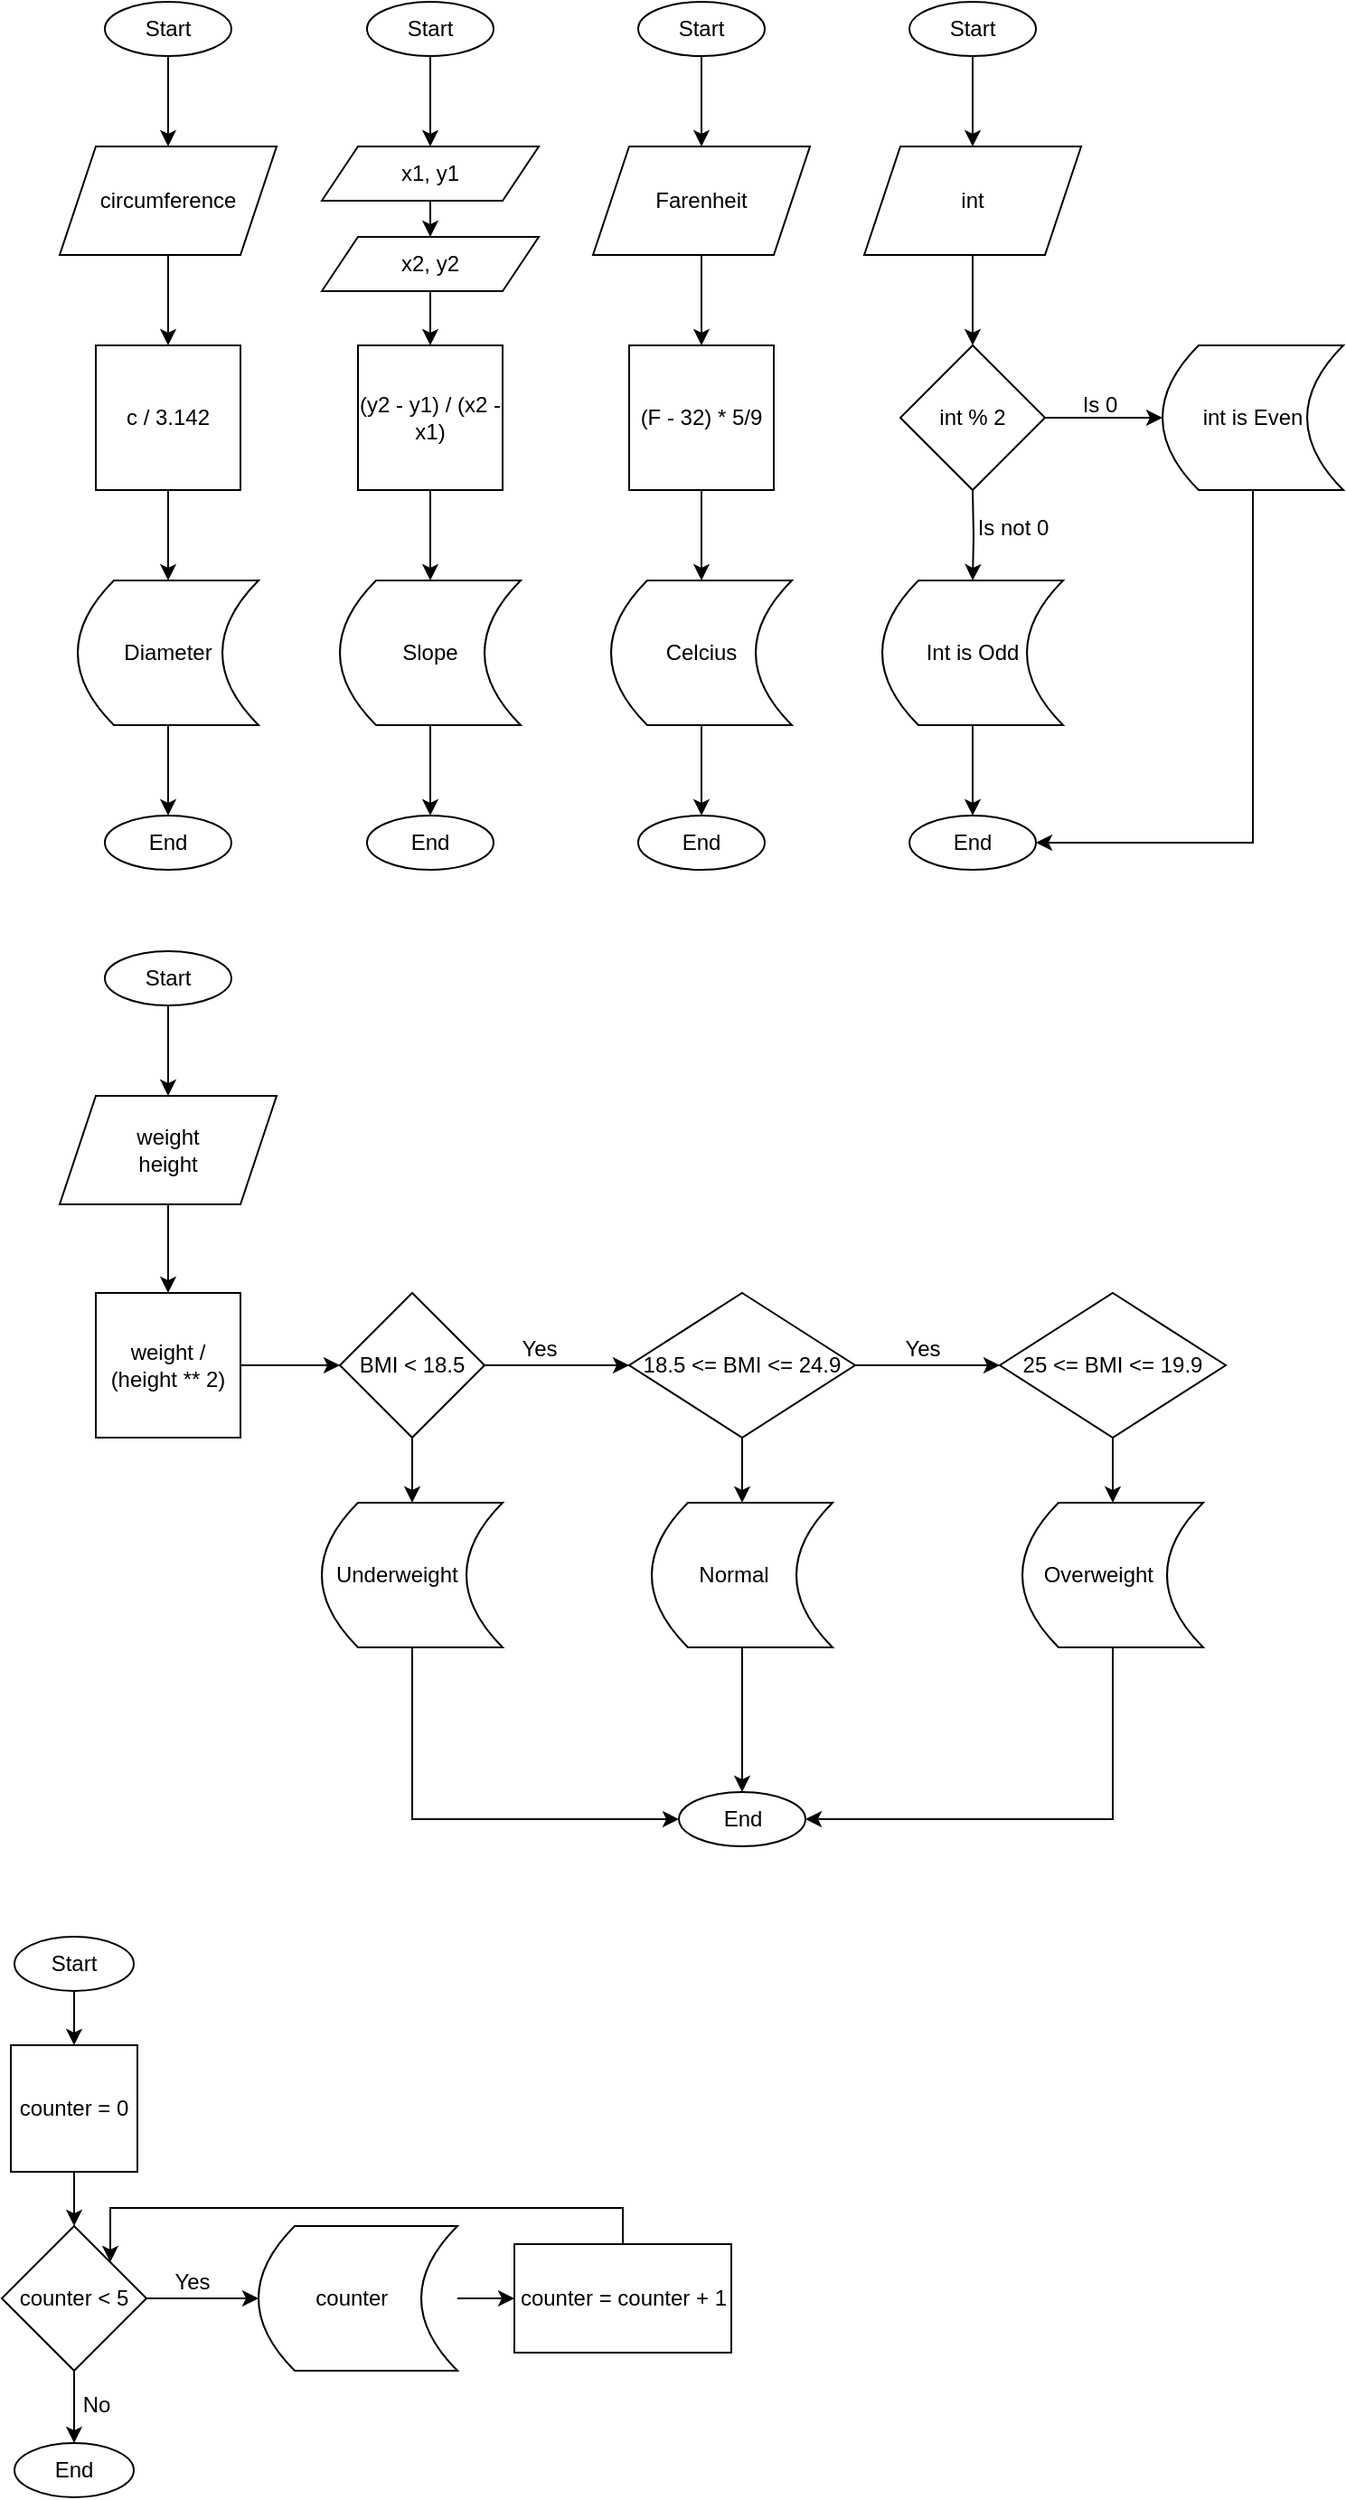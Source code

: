 <mxfile version="22.0.8" type="github">
  <diagram id="C5RBs43oDa-KdzZeNtuy" name="Page-1">
    <mxGraphModel dx="1155" dy="816" grid="1" gridSize="10" guides="1" tooltips="1" connect="1" arrows="1" fold="1" page="1" pageScale="1" pageWidth="827" pageHeight="2000" math="0" shadow="0">
      <root>
        <mxCell id="WIyWlLk6GJQsqaUBKTNV-0" />
        <mxCell id="WIyWlLk6GJQsqaUBKTNV-1" parent="WIyWlLk6GJQsqaUBKTNV-0" />
        <mxCell id="tHAQ9_R65JIWhHBERZZs-3" style="edgeStyle=orthogonalEdgeStyle;rounded=0;orthogonalLoop=1;jettySize=auto;html=1;" parent="WIyWlLk6GJQsqaUBKTNV-1" source="tHAQ9_R65JIWhHBERZZs-0" target="tHAQ9_R65JIWhHBERZZs-1" edge="1">
          <mxGeometry relative="1" as="geometry" />
        </mxCell>
        <mxCell id="tHAQ9_R65JIWhHBERZZs-0" value="Start" style="ellipse;whiteSpace=wrap;html=1;" parent="WIyWlLk6GJQsqaUBKTNV-1" vertex="1">
          <mxGeometry x="84" y="60" width="70" height="30" as="geometry" />
        </mxCell>
        <mxCell id="uW9bg_o3oEEQ5c6Waw9X-0" style="edgeStyle=orthogonalEdgeStyle;rounded=0;orthogonalLoop=1;jettySize=auto;html=1;" edge="1" parent="WIyWlLk6GJQsqaUBKTNV-1" source="tHAQ9_R65JIWhHBERZZs-1" target="tHAQ9_R65JIWhHBERZZs-4">
          <mxGeometry relative="1" as="geometry" />
        </mxCell>
        <mxCell id="tHAQ9_R65JIWhHBERZZs-1" value="circumference" style="shape=parallelogram;perimeter=parallelogramPerimeter;whiteSpace=wrap;html=1;fixedSize=1;" parent="WIyWlLk6GJQsqaUBKTNV-1" vertex="1">
          <mxGeometry x="59" y="140" width="120" height="60" as="geometry" />
        </mxCell>
        <mxCell id="uW9bg_o3oEEQ5c6Waw9X-2" style="edgeStyle=orthogonalEdgeStyle;rounded=0;orthogonalLoop=1;jettySize=auto;html=1;entryX=0.5;entryY=0;entryDx=0;entryDy=0;" edge="1" parent="WIyWlLk6GJQsqaUBKTNV-1" source="tHAQ9_R65JIWhHBERZZs-4" target="uW9bg_o3oEEQ5c6Waw9X-1">
          <mxGeometry relative="1" as="geometry" />
        </mxCell>
        <mxCell id="tHAQ9_R65JIWhHBERZZs-4" value="c /&amp;nbsp;3.142" style="whiteSpace=wrap;html=1;aspect=fixed;" parent="WIyWlLk6GJQsqaUBKTNV-1" vertex="1">
          <mxGeometry x="79" y="250" width="80" height="80" as="geometry" />
        </mxCell>
        <mxCell id="uW9bg_o3oEEQ5c6Waw9X-38" style="edgeStyle=orthogonalEdgeStyle;rounded=0;orthogonalLoop=1;jettySize=auto;html=1;entryX=0.5;entryY=0;entryDx=0;entryDy=0;" edge="1" parent="WIyWlLk6GJQsqaUBKTNV-1" source="uW9bg_o3oEEQ5c6Waw9X-1" target="uW9bg_o3oEEQ5c6Waw9X-37">
          <mxGeometry relative="1" as="geometry" />
        </mxCell>
        <mxCell id="uW9bg_o3oEEQ5c6Waw9X-1" value="Diameter" style="shape=dataStorage;whiteSpace=wrap;html=1;fixedSize=1;" vertex="1" parent="WIyWlLk6GJQsqaUBKTNV-1">
          <mxGeometry x="69" y="380" width="100" height="80" as="geometry" />
        </mxCell>
        <mxCell id="uW9bg_o3oEEQ5c6Waw9X-3" style="edgeStyle=orthogonalEdgeStyle;rounded=0;orthogonalLoop=1;jettySize=auto;html=1;" edge="1" parent="WIyWlLk6GJQsqaUBKTNV-1" source="uW9bg_o3oEEQ5c6Waw9X-4" target="uW9bg_o3oEEQ5c6Waw9X-5">
          <mxGeometry relative="1" as="geometry" />
        </mxCell>
        <mxCell id="uW9bg_o3oEEQ5c6Waw9X-4" value="Start" style="ellipse;whiteSpace=wrap;html=1;" vertex="1" parent="WIyWlLk6GJQsqaUBKTNV-1">
          <mxGeometry x="229" y="60" width="70" height="30" as="geometry" />
        </mxCell>
        <mxCell id="uW9bg_o3oEEQ5c6Waw9X-7" style="edgeStyle=orthogonalEdgeStyle;rounded=0;orthogonalLoop=1;jettySize=auto;html=1;" edge="1" parent="WIyWlLk6GJQsqaUBKTNV-1" source="uW9bg_o3oEEQ5c6Waw9X-5" target="uW9bg_o3oEEQ5c6Waw9X-6">
          <mxGeometry relative="1" as="geometry" />
        </mxCell>
        <mxCell id="uW9bg_o3oEEQ5c6Waw9X-5" value="x1, y1" style="shape=parallelogram;perimeter=parallelogramPerimeter;whiteSpace=wrap;html=1;fixedSize=1;" vertex="1" parent="WIyWlLk6GJQsqaUBKTNV-1">
          <mxGeometry x="204" y="140" width="120" height="30" as="geometry" />
        </mxCell>
        <mxCell id="uW9bg_o3oEEQ5c6Waw9X-9" style="edgeStyle=orthogonalEdgeStyle;rounded=0;orthogonalLoop=1;jettySize=auto;html=1;" edge="1" parent="WIyWlLk6GJQsqaUBKTNV-1" source="uW9bg_o3oEEQ5c6Waw9X-6" target="uW9bg_o3oEEQ5c6Waw9X-8">
          <mxGeometry relative="1" as="geometry" />
        </mxCell>
        <mxCell id="uW9bg_o3oEEQ5c6Waw9X-6" value="x2, y2" style="shape=parallelogram;perimeter=parallelogramPerimeter;whiteSpace=wrap;html=1;fixedSize=1;" vertex="1" parent="WIyWlLk6GJQsqaUBKTNV-1">
          <mxGeometry x="204" y="190" width="120" height="30" as="geometry" />
        </mxCell>
        <mxCell id="uW9bg_o3oEEQ5c6Waw9X-8" value="(y2 - y1) / (x2 - x1)" style="whiteSpace=wrap;html=1;aspect=fixed;" vertex="1" parent="WIyWlLk6GJQsqaUBKTNV-1">
          <mxGeometry x="224" y="250" width="80" height="80" as="geometry" />
        </mxCell>
        <mxCell id="uW9bg_o3oEEQ5c6Waw9X-10" style="edgeStyle=orthogonalEdgeStyle;rounded=0;orthogonalLoop=1;jettySize=auto;html=1;entryX=0.5;entryY=0;entryDx=0;entryDy=0;" edge="1" parent="WIyWlLk6GJQsqaUBKTNV-1" target="uW9bg_o3oEEQ5c6Waw9X-11" source="uW9bg_o3oEEQ5c6Waw9X-8">
          <mxGeometry relative="1" as="geometry">
            <mxPoint x="264" y="360" as="sourcePoint" />
          </mxGeometry>
        </mxCell>
        <mxCell id="uW9bg_o3oEEQ5c6Waw9X-43" style="edgeStyle=orthogonalEdgeStyle;rounded=0;orthogonalLoop=1;jettySize=auto;html=1;" edge="1" parent="WIyWlLk6GJQsqaUBKTNV-1" source="uW9bg_o3oEEQ5c6Waw9X-11" target="uW9bg_o3oEEQ5c6Waw9X-41">
          <mxGeometry relative="1" as="geometry" />
        </mxCell>
        <mxCell id="uW9bg_o3oEEQ5c6Waw9X-11" value="Slope" style="shape=dataStorage;whiteSpace=wrap;html=1;fixedSize=1;" vertex="1" parent="WIyWlLk6GJQsqaUBKTNV-1">
          <mxGeometry x="214" y="380" width="100" height="80" as="geometry" />
        </mxCell>
        <mxCell id="uW9bg_o3oEEQ5c6Waw9X-12" style="edgeStyle=orthogonalEdgeStyle;rounded=0;orthogonalLoop=1;jettySize=auto;html=1;" edge="1" parent="WIyWlLk6GJQsqaUBKTNV-1" source="uW9bg_o3oEEQ5c6Waw9X-13" target="uW9bg_o3oEEQ5c6Waw9X-15">
          <mxGeometry relative="1" as="geometry" />
        </mxCell>
        <mxCell id="uW9bg_o3oEEQ5c6Waw9X-13" value="Start" style="ellipse;whiteSpace=wrap;html=1;" vertex="1" parent="WIyWlLk6GJQsqaUBKTNV-1">
          <mxGeometry x="379" y="60" width="70" height="30" as="geometry" />
        </mxCell>
        <mxCell id="uW9bg_o3oEEQ5c6Waw9X-14" style="edgeStyle=orthogonalEdgeStyle;rounded=0;orthogonalLoop=1;jettySize=auto;html=1;" edge="1" parent="WIyWlLk6GJQsqaUBKTNV-1" source="uW9bg_o3oEEQ5c6Waw9X-15" target="uW9bg_o3oEEQ5c6Waw9X-17">
          <mxGeometry relative="1" as="geometry" />
        </mxCell>
        <mxCell id="uW9bg_o3oEEQ5c6Waw9X-15" value="Farenheit" style="shape=parallelogram;perimeter=parallelogramPerimeter;whiteSpace=wrap;html=1;fixedSize=1;" vertex="1" parent="WIyWlLk6GJQsqaUBKTNV-1">
          <mxGeometry x="354" y="140" width="120" height="60" as="geometry" />
        </mxCell>
        <mxCell id="uW9bg_o3oEEQ5c6Waw9X-16" style="edgeStyle=orthogonalEdgeStyle;rounded=0;orthogonalLoop=1;jettySize=auto;html=1;entryX=0.5;entryY=0;entryDx=0;entryDy=0;" edge="1" parent="WIyWlLk6GJQsqaUBKTNV-1" source="uW9bg_o3oEEQ5c6Waw9X-17" target="uW9bg_o3oEEQ5c6Waw9X-18">
          <mxGeometry relative="1" as="geometry" />
        </mxCell>
        <mxCell id="uW9bg_o3oEEQ5c6Waw9X-17" value="(F - 32) * 5/9" style="whiteSpace=wrap;html=1;aspect=fixed;" vertex="1" parent="WIyWlLk6GJQsqaUBKTNV-1">
          <mxGeometry x="374" y="250" width="80" height="80" as="geometry" />
        </mxCell>
        <mxCell id="uW9bg_o3oEEQ5c6Waw9X-44" style="edgeStyle=orthogonalEdgeStyle;rounded=0;orthogonalLoop=1;jettySize=auto;html=1;" edge="1" parent="WIyWlLk6GJQsqaUBKTNV-1" source="uW9bg_o3oEEQ5c6Waw9X-18" target="uW9bg_o3oEEQ5c6Waw9X-40">
          <mxGeometry relative="1" as="geometry" />
        </mxCell>
        <mxCell id="uW9bg_o3oEEQ5c6Waw9X-18" value="Celcius" style="shape=dataStorage;whiteSpace=wrap;html=1;fixedSize=1;" vertex="1" parent="WIyWlLk6GJQsqaUBKTNV-1">
          <mxGeometry x="364" y="380" width="100" height="80" as="geometry" />
        </mxCell>
        <mxCell id="uW9bg_o3oEEQ5c6Waw9X-19" style="edgeStyle=orthogonalEdgeStyle;rounded=0;orthogonalLoop=1;jettySize=auto;html=1;" edge="1" parent="WIyWlLk6GJQsqaUBKTNV-1" source="uW9bg_o3oEEQ5c6Waw9X-20" target="uW9bg_o3oEEQ5c6Waw9X-22">
          <mxGeometry relative="1" as="geometry" />
        </mxCell>
        <mxCell id="uW9bg_o3oEEQ5c6Waw9X-20" value="Start" style="ellipse;whiteSpace=wrap;html=1;" vertex="1" parent="WIyWlLk6GJQsqaUBKTNV-1">
          <mxGeometry x="529" y="60" width="70" height="30" as="geometry" />
        </mxCell>
        <mxCell id="uW9bg_o3oEEQ5c6Waw9X-21" style="edgeStyle=orthogonalEdgeStyle;rounded=0;orthogonalLoop=1;jettySize=auto;html=1;" edge="1" parent="WIyWlLk6GJQsqaUBKTNV-1" source="uW9bg_o3oEEQ5c6Waw9X-22">
          <mxGeometry relative="1" as="geometry">
            <mxPoint x="564" y="250" as="targetPoint" />
          </mxGeometry>
        </mxCell>
        <mxCell id="uW9bg_o3oEEQ5c6Waw9X-22" value="int" style="shape=parallelogram;perimeter=parallelogramPerimeter;whiteSpace=wrap;html=1;fixedSize=1;" vertex="1" parent="WIyWlLk6GJQsqaUBKTNV-1">
          <mxGeometry x="504" y="140" width="120" height="60" as="geometry" />
        </mxCell>
        <mxCell id="uW9bg_o3oEEQ5c6Waw9X-23" style="edgeStyle=orthogonalEdgeStyle;rounded=0;orthogonalLoop=1;jettySize=auto;html=1;entryX=0.5;entryY=0;entryDx=0;entryDy=0;" edge="1" parent="WIyWlLk6GJQsqaUBKTNV-1" target="uW9bg_o3oEEQ5c6Waw9X-25">
          <mxGeometry relative="1" as="geometry">
            <mxPoint x="564" y="330" as="sourcePoint" />
          </mxGeometry>
        </mxCell>
        <mxCell id="uW9bg_o3oEEQ5c6Waw9X-46" style="edgeStyle=orthogonalEdgeStyle;rounded=0;orthogonalLoop=1;jettySize=auto;html=1;entryX=0.5;entryY=0;entryDx=0;entryDy=0;" edge="1" parent="WIyWlLk6GJQsqaUBKTNV-1" source="uW9bg_o3oEEQ5c6Waw9X-25" target="uW9bg_o3oEEQ5c6Waw9X-39">
          <mxGeometry relative="1" as="geometry" />
        </mxCell>
        <mxCell id="uW9bg_o3oEEQ5c6Waw9X-25" value="Int is Odd" style="shape=dataStorage;whiteSpace=wrap;html=1;fixedSize=1;" vertex="1" parent="WIyWlLk6GJQsqaUBKTNV-1">
          <mxGeometry x="514" y="380" width="100" height="80" as="geometry" />
        </mxCell>
        <mxCell id="uW9bg_o3oEEQ5c6Waw9X-28" value="" style="edgeStyle=orthogonalEdgeStyle;rounded=0;orthogonalLoop=1;jettySize=auto;html=1;entryX=0;entryY=0.5;entryDx=0;entryDy=0;" edge="1" parent="WIyWlLk6GJQsqaUBKTNV-1" source="uW9bg_o3oEEQ5c6Waw9X-26" target="uW9bg_o3oEEQ5c6Waw9X-29">
          <mxGeometry relative="1" as="geometry">
            <mxPoint x="649" y="320" as="targetPoint" />
          </mxGeometry>
        </mxCell>
        <mxCell id="uW9bg_o3oEEQ5c6Waw9X-26" value="int % 2" style="rhombus;whiteSpace=wrap;html=1;" vertex="1" parent="WIyWlLk6GJQsqaUBKTNV-1">
          <mxGeometry x="524" y="250" width="80" height="80" as="geometry" />
        </mxCell>
        <mxCell id="uW9bg_o3oEEQ5c6Waw9X-47" style="edgeStyle=orthogonalEdgeStyle;rounded=0;orthogonalLoop=1;jettySize=auto;html=1;entryX=1;entryY=0.5;entryDx=0;entryDy=0;" edge="1" parent="WIyWlLk6GJQsqaUBKTNV-1" source="uW9bg_o3oEEQ5c6Waw9X-29" target="uW9bg_o3oEEQ5c6Waw9X-39">
          <mxGeometry relative="1" as="geometry">
            <Array as="points">
              <mxPoint x="719" y="525" />
            </Array>
          </mxGeometry>
        </mxCell>
        <mxCell id="uW9bg_o3oEEQ5c6Waw9X-29" value="int is Even" style="shape=dataStorage;whiteSpace=wrap;html=1;fixedSize=1;" vertex="1" parent="WIyWlLk6GJQsqaUBKTNV-1">
          <mxGeometry x="669" y="250" width="100" height="80" as="geometry" />
        </mxCell>
        <mxCell id="uW9bg_o3oEEQ5c6Waw9X-30" value="Is 0" style="text;html=1;align=center;verticalAlign=middle;resizable=0;points=[];autosize=1;strokeColor=none;fillColor=none;" vertex="1" parent="WIyWlLk6GJQsqaUBKTNV-1">
          <mxGeometry x="614" y="268" width="40" height="30" as="geometry" />
        </mxCell>
        <mxCell id="uW9bg_o3oEEQ5c6Waw9X-31" value="Is not 0" style="text;html=1;align=center;verticalAlign=middle;resizable=0;points=[];autosize=1;strokeColor=none;fillColor=none;" vertex="1" parent="WIyWlLk6GJQsqaUBKTNV-1">
          <mxGeometry x="556" y="336" width="60" height="30" as="geometry" />
        </mxCell>
        <mxCell id="uW9bg_o3oEEQ5c6Waw9X-37" value="End" style="ellipse;whiteSpace=wrap;html=1;" vertex="1" parent="WIyWlLk6GJQsqaUBKTNV-1">
          <mxGeometry x="84" y="510" width="70" height="30" as="geometry" />
        </mxCell>
        <mxCell id="uW9bg_o3oEEQ5c6Waw9X-39" value="End" style="ellipse;whiteSpace=wrap;html=1;" vertex="1" parent="WIyWlLk6GJQsqaUBKTNV-1">
          <mxGeometry x="529" y="510" width="70" height="30" as="geometry" />
        </mxCell>
        <mxCell id="uW9bg_o3oEEQ5c6Waw9X-40" value="End" style="ellipse;whiteSpace=wrap;html=1;" vertex="1" parent="WIyWlLk6GJQsqaUBKTNV-1">
          <mxGeometry x="379" y="510" width="70" height="30" as="geometry" />
        </mxCell>
        <mxCell id="uW9bg_o3oEEQ5c6Waw9X-41" value="End" style="ellipse;whiteSpace=wrap;html=1;" vertex="1" parent="WIyWlLk6GJQsqaUBKTNV-1">
          <mxGeometry x="229" y="510" width="70" height="30" as="geometry" />
        </mxCell>
        <mxCell id="uW9bg_o3oEEQ5c6Waw9X-48" style="edgeStyle=orthogonalEdgeStyle;rounded=0;orthogonalLoop=1;jettySize=auto;html=1;" edge="1" parent="WIyWlLk6GJQsqaUBKTNV-1" source="uW9bg_o3oEEQ5c6Waw9X-49" target="uW9bg_o3oEEQ5c6Waw9X-51">
          <mxGeometry relative="1" as="geometry" />
        </mxCell>
        <mxCell id="uW9bg_o3oEEQ5c6Waw9X-49" value="Start" style="ellipse;whiteSpace=wrap;html=1;" vertex="1" parent="WIyWlLk6GJQsqaUBKTNV-1">
          <mxGeometry x="84" y="585" width="70" height="30" as="geometry" />
        </mxCell>
        <mxCell id="uW9bg_o3oEEQ5c6Waw9X-50" style="edgeStyle=orthogonalEdgeStyle;rounded=0;orthogonalLoop=1;jettySize=auto;html=1;" edge="1" parent="WIyWlLk6GJQsqaUBKTNV-1" source="uW9bg_o3oEEQ5c6Waw9X-51" target="uW9bg_o3oEEQ5c6Waw9X-62">
          <mxGeometry relative="1" as="geometry">
            <mxPoint x="119" y="775" as="targetPoint" />
          </mxGeometry>
        </mxCell>
        <mxCell id="uW9bg_o3oEEQ5c6Waw9X-51" value="weight&lt;br&gt;height" style="shape=parallelogram;perimeter=parallelogramPerimeter;whiteSpace=wrap;html=1;fixedSize=1;" vertex="1" parent="WIyWlLk6GJQsqaUBKTNV-1">
          <mxGeometry x="59" y="665" width="120" height="60" as="geometry" />
        </mxCell>
        <mxCell id="uW9bg_o3oEEQ5c6Waw9X-79" style="edgeStyle=orthogonalEdgeStyle;rounded=0;orthogonalLoop=1;jettySize=auto;html=1;entryX=0;entryY=0.5;entryDx=0;entryDy=0;" edge="1" parent="WIyWlLk6GJQsqaUBKTNV-1" source="uW9bg_o3oEEQ5c6Waw9X-54" target="uW9bg_o3oEEQ5c6Waw9X-61">
          <mxGeometry relative="1" as="geometry">
            <Array as="points">
              <mxPoint x="254" y="1065" />
            </Array>
          </mxGeometry>
        </mxCell>
        <mxCell id="uW9bg_o3oEEQ5c6Waw9X-54" value="Underweight&amp;nbsp; &amp;nbsp; &amp;nbsp;" style="shape=dataStorage;whiteSpace=wrap;html=1;fixedSize=1;" vertex="1" parent="WIyWlLk6GJQsqaUBKTNV-1">
          <mxGeometry x="204" y="890" width="100" height="80" as="geometry" />
        </mxCell>
        <mxCell id="uW9bg_o3oEEQ5c6Waw9X-61" value="End" style="ellipse;whiteSpace=wrap;html=1;" vertex="1" parent="WIyWlLk6GJQsqaUBKTNV-1">
          <mxGeometry x="401.5" y="1050" width="70" height="30" as="geometry" />
        </mxCell>
        <mxCell id="uW9bg_o3oEEQ5c6Waw9X-65" style="edgeStyle=orthogonalEdgeStyle;rounded=0;orthogonalLoop=1;jettySize=auto;html=1;entryX=0;entryY=0.5;entryDx=0;entryDy=0;" edge="1" parent="WIyWlLk6GJQsqaUBKTNV-1" source="uW9bg_o3oEEQ5c6Waw9X-62" target="uW9bg_o3oEEQ5c6Waw9X-64">
          <mxGeometry relative="1" as="geometry" />
        </mxCell>
        <mxCell id="uW9bg_o3oEEQ5c6Waw9X-62" value="weight / (height ** 2)" style="whiteSpace=wrap;html=1;aspect=fixed;" vertex="1" parent="WIyWlLk6GJQsqaUBKTNV-1">
          <mxGeometry x="79" y="774" width="80" height="80" as="geometry" />
        </mxCell>
        <mxCell id="uW9bg_o3oEEQ5c6Waw9X-68" value="" style="edgeStyle=orthogonalEdgeStyle;rounded=0;orthogonalLoop=1;jettySize=auto;html=1;" edge="1" parent="WIyWlLk6GJQsqaUBKTNV-1" source="uW9bg_o3oEEQ5c6Waw9X-64" target="uW9bg_o3oEEQ5c6Waw9X-67">
          <mxGeometry relative="1" as="geometry" />
        </mxCell>
        <mxCell id="uW9bg_o3oEEQ5c6Waw9X-76" style="edgeStyle=orthogonalEdgeStyle;rounded=0;orthogonalLoop=1;jettySize=auto;html=1;" edge="1" parent="WIyWlLk6GJQsqaUBKTNV-1" source="uW9bg_o3oEEQ5c6Waw9X-64" target="uW9bg_o3oEEQ5c6Waw9X-54">
          <mxGeometry relative="1" as="geometry" />
        </mxCell>
        <mxCell id="uW9bg_o3oEEQ5c6Waw9X-64" value="BMI &amp;lt; 18.5" style="rhombus;whiteSpace=wrap;html=1;" vertex="1" parent="WIyWlLk6GJQsqaUBKTNV-1">
          <mxGeometry x="214" y="774" width="80" height="80" as="geometry" />
        </mxCell>
        <mxCell id="uW9bg_o3oEEQ5c6Waw9X-70" value="" style="edgeStyle=orthogonalEdgeStyle;rounded=0;orthogonalLoop=1;jettySize=auto;html=1;" edge="1" parent="WIyWlLk6GJQsqaUBKTNV-1" source="uW9bg_o3oEEQ5c6Waw9X-67" target="uW9bg_o3oEEQ5c6Waw9X-69">
          <mxGeometry relative="1" as="geometry" />
        </mxCell>
        <mxCell id="uW9bg_o3oEEQ5c6Waw9X-77" style="edgeStyle=orthogonalEdgeStyle;rounded=0;orthogonalLoop=1;jettySize=auto;html=1;" edge="1" parent="WIyWlLk6GJQsqaUBKTNV-1" source="uW9bg_o3oEEQ5c6Waw9X-67" target="uW9bg_o3oEEQ5c6Waw9X-75">
          <mxGeometry relative="1" as="geometry" />
        </mxCell>
        <mxCell id="uW9bg_o3oEEQ5c6Waw9X-67" value="18.5 &amp;lt;= BMI &amp;lt;= 24.9" style="rhombus;whiteSpace=wrap;html=1;" vertex="1" parent="WIyWlLk6GJQsqaUBKTNV-1">
          <mxGeometry x="374" y="774" width="125" height="80" as="geometry" />
        </mxCell>
        <mxCell id="uW9bg_o3oEEQ5c6Waw9X-78" style="edgeStyle=orthogonalEdgeStyle;rounded=0;orthogonalLoop=1;jettySize=auto;html=1;" edge="1" parent="WIyWlLk6GJQsqaUBKTNV-1" source="uW9bg_o3oEEQ5c6Waw9X-69" target="uW9bg_o3oEEQ5c6Waw9X-74">
          <mxGeometry relative="1" as="geometry" />
        </mxCell>
        <mxCell id="uW9bg_o3oEEQ5c6Waw9X-69" value="25 &amp;lt;= BMI &amp;lt;= 19.9" style="rhombus;whiteSpace=wrap;html=1;" vertex="1" parent="WIyWlLk6GJQsqaUBKTNV-1">
          <mxGeometry x="579" y="774" width="125" height="80" as="geometry" />
        </mxCell>
        <mxCell id="uW9bg_o3oEEQ5c6Waw9X-71" value="Yes" style="text;html=1;align=center;verticalAlign=middle;resizable=0;points=[];autosize=1;strokeColor=none;fillColor=none;" vertex="1" parent="WIyWlLk6GJQsqaUBKTNV-1">
          <mxGeometry x="304" y="790" width="40" height="30" as="geometry" />
        </mxCell>
        <mxCell id="uW9bg_o3oEEQ5c6Waw9X-72" value="Yes" style="text;html=1;align=center;verticalAlign=middle;resizable=0;points=[];autosize=1;strokeColor=none;fillColor=none;" vertex="1" parent="WIyWlLk6GJQsqaUBKTNV-1">
          <mxGeometry x="516" y="790" width="40" height="30" as="geometry" />
        </mxCell>
        <mxCell id="uW9bg_o3oEEQ5c6Waw9X-81" style="edgeStyle=orthogonalEdgeStyle;rounded=0;orthogonalLoop=1;jettySize=auto;html=1;entryX=1;entryY=0.5;entryDx=0;entryDy=0;" edge="1" parent="WIyWlLk6GJQsqaUBKTNV-1" source="uW9bg_o3oEEQ5c6Waw9X-74" target="uW9bg_o3oEEQ5c6Waw9X-61">
          <mxGeometry relative="1" as="geometry">
            <Array as="points">
              <mxPoint x="642" y="1065" />
            </Array>
          </mxGeometry>
        </mxCell>
        <mxCell id="uW9bg_o3oEEQ5c6Waw9X-74" value="Overweight&amp;nbsp; &amp;nbsp; &amp;nbsp;" style="shape=dataStorage;whiteSpace=wrap;html=1;fixedSize=1;" vertex="1" parent="WIyWlLk6GJQsqaUBKTNV-1">
          <mxGeometry x="591.5" y="890" width="100" height="80" as="geometry" />
        </mxCell>
        <mxCell id="uW9bg_o3oEEQ5c6Waw9X-80" style="edgeStyle=orthogonalEdgeStyle;rounded=0;orthogonalLoop=1;jettySize=auto;html=1;" edge="1" parent="WIyWlLk6GJQsqaUBKTNV-1" source="uW9bg_o3oEEQ5c6Waw9X-75" target="uW9bg_o3oEEQ5c6Waw9X-61">
          <mxGeometry relative="1" as="geometry" />
        </mxCell>
        <mxCell id="uW9bg_o3oEEQ5c6Waw9X-75" value="Normal&amp;nbsp; &amp;nbsp;" style="shape=dataStorage;whiteSpace=wrap;html=1;fixedSize=1;" vertex="1" parent="WIyWlLk6GJQsqaUBKTNV-1">
          <mxGeometry x="386.5" y="890" width="100" height="80" as="geometry" />
        </mxCell>
        <mxCell id="uW9bg_o3oEEQ5c6Waw9X-87" style="edgeStyle=orthogonalEdgeStyle;rounded=0;orthogonalLoop=1;jettySize=auto;html=1;" edge="1" parent="WIyWlLk6GJQsqaUBKTNV-1" source="uW9bg_o3oEEQ5c6Waw9X-82" target="uW9bg_o3oEEQ5c6Waw9X-86">
          <mxGeometry relative="1" as="geometry" />
        </mxCell>
        <mxCell id="uW9bg_o3oEEQ5c6Waw9X-82" value="Start" style="ellipse;whiteSpace=wrap;html=1;" vertex="1" parent="WIyWlLk6GJQsqaUBKTNV-1">
          <mxGeometry x="34" y="1130" width="66" height="30" as="geometry" />
        </mxCell>
        <mxCell id="uW9bg_o3oEEQ5c6Waw9X-88" style="edgeStyle=orthogonalEdgeStyle;rounded=0;orthogonalLoop=1;jettySize=auto;html=1;entryX=0.5;entryY=0;entryDx=0;entryDy=0;" edge="1" parent="WIyWlLk6GJQsqaUBKTNV-1" source="uW9bg_o3oEEQ5c6Waw9X-86" target="uW9bg_o3oEEQ5c6Waw9X-91">
          <mxGeometry relative="1" as="geometry">
            <mxPoint x="67" y="1300" as="targetPoint" />
          </mxGeometry>
        </mxCell>
        <mxCell id="uW9bg_o3oEEQ5c6Waw9X-86" value="counter = 0" style="whiteSpace=wrap;html=1;aspect=fixed;" vertex="1" parent="WIyWlLk6GJQsqaUBKTNV-1">
          <mxGeometry x="32" y="1190" width="70" height="70" as="geometry" />
        </mxCell>
        <mxCell id="uW9bg_o3oEEQ5c6Waw9X-94" style="edgeStyle=orthogonalEdgeStyle;rounded=0;orthogonalLoop=1;jettySize=auto;html=1;" edge="1" parent="WIyWlLk6GJQsqaUBKTNV-1" source="uW9bg_o3oEEQ5c6Waw9X-91" target="uW9bg_o3oEEQ5c6Waw9X-93">
          <mxGeometry relative="1" as="geometry" />
        </mxCell>
        <mxCell id="uW9bg_o3oEEQ5c6Waw9X-101" style="edgeStyle=orthogonalEdgeStyle;rounded=0;orthogonalLoop=1;jettySize=auto;html=1;" edge="1" parent="WIyWlLk6GJQsqaUBKTNV-1" source="uW9bg_o3oEEQ5c6Waw9X-91" target="uW9bg_o3oEEQ5c6Waw9X-100">
          <mxGeometry relative="1" as="geometry" />
        </mxCell>
        <mxCell id="uW9bg_o3oEEQ5c6Waw9X-91" value="counter &amp;lt; 5" style="rhombus;whiteSpace=wrap;html=1;" vertex="1" parent="WIyWlLk6GJQsqaUBKTNV-1">
          <mxGeometry x="27" y="1290" width="80" height="80" as="geometry" />
        </mxCell>
        <mxCell id="uW9bg_o3oEEQ5c6Waw9X-96" value="" style="edgeStyle=orthogonalEdgeStyle;rounded=0;orthogonalLoop=1;jettySize=auto;html=1;" edge="1" parent="WIyWlLk6GJQsqaUBKTNV-1" source="uW9bg_o3oEEQ5c6Waw9X-93" target="uW9bg_o3oEEQ5c6Waw9X-95">
          <mxGeometry relative="1" as="geometry" />
        </mxCell>
        <mxCell id="uW9bg_o3oEEQ5c6Waw9X-93" value="counter&amp;nbsp;&amp;nbsp;" style="shape=dataStorage;whiteSpace=wrap;html=1;fixedSize=1;" vertex="1" parent="WIyWlLk6GJQsqaUBKTNV-1">
          <mxGeometry x="169" y="1290" width="110" height="80" as="geometry" />
        </mxCell>
        <mxCell id="uW9bg_o3oEEQ5c6Waw9X-97" style="edgeStyle=orthogonalEdgeStyle;rounded=0;orthogonalLoop=1;jettySize=auto;html=1;entryX=1;entryY=0;entryDx=0;entryDy=0;exitX=0.5;exitY=0;exitDx=0;exitDy=0;" edge="1" parent="WIyWlLk6GJQsqaUBKTNV-1" source="uW9bg_o3oEEQ5c6Waw9X-95" target="uW9bg_o3oEEQ5c6Waw9X-91">
          <mxGeometry relative="1" as="geometry">
            <Array as="points">
              <mxPoint x="371" y="1280" />
              <mxPoint x="87" y="1280" />
            </Array>
          </mxGeometry>
        </mxCell>
        <mxCell id="uW9bg_o3oEEQ5c6Waw9X-95" value="counter = counter + 1" style="whiteSpace=wrap;html=1;" vertex="1" parent="WIyWlLk6GJQsqaUBKTNV-1">
          <mxGeometry x="310.5" y="1300" width="120" height="60" as="geometry" />
        </mxCell>
        <mxCell id="uW9bg_o3oEEQ5c6Waw9X-98" value="Yes" style="text;html=1;align=center;verticalAlign=middle;resizable=0;points=[];autosize=1;strokeColor=none;fillColor=none;" vertex="1" parent="WIyWlLk6GJQsqaUBKTNV-1">
          <mxGeometry x="112" y="1306" width="40" height="30" as="geometry" />
        </mxCell>
        <mxCell id="uW9bg_o3oEEQ5c6Waw9X-99" value="No" style="text;html=1;align=center;verticalAlign=middle;resizable=0;points=[];autosize=1;strokeColor=none;fillColor=none;" vertex="1" parent="WIyWlLk6GJQsqaUBKTNV-1">
          <mxGeometry x="59" y="1374" width="40" height="30" as="geometry" />
        </mxCell>
        <mxCell id="uW9bg_o3oEEQ5c6Waw9X-100" value="End" style="ellipse;whiteSpace=wrap;html=1;" vertex="1" parent="WIyWlLk6GJQsqaUBKTNV-1">
          <mxGeometry x="34" y="1410" width="66" height="30" as="geometry" />
        </mxCell>
      </root>
    </mxGraphModel>
  </diagram>
</mxfile>
